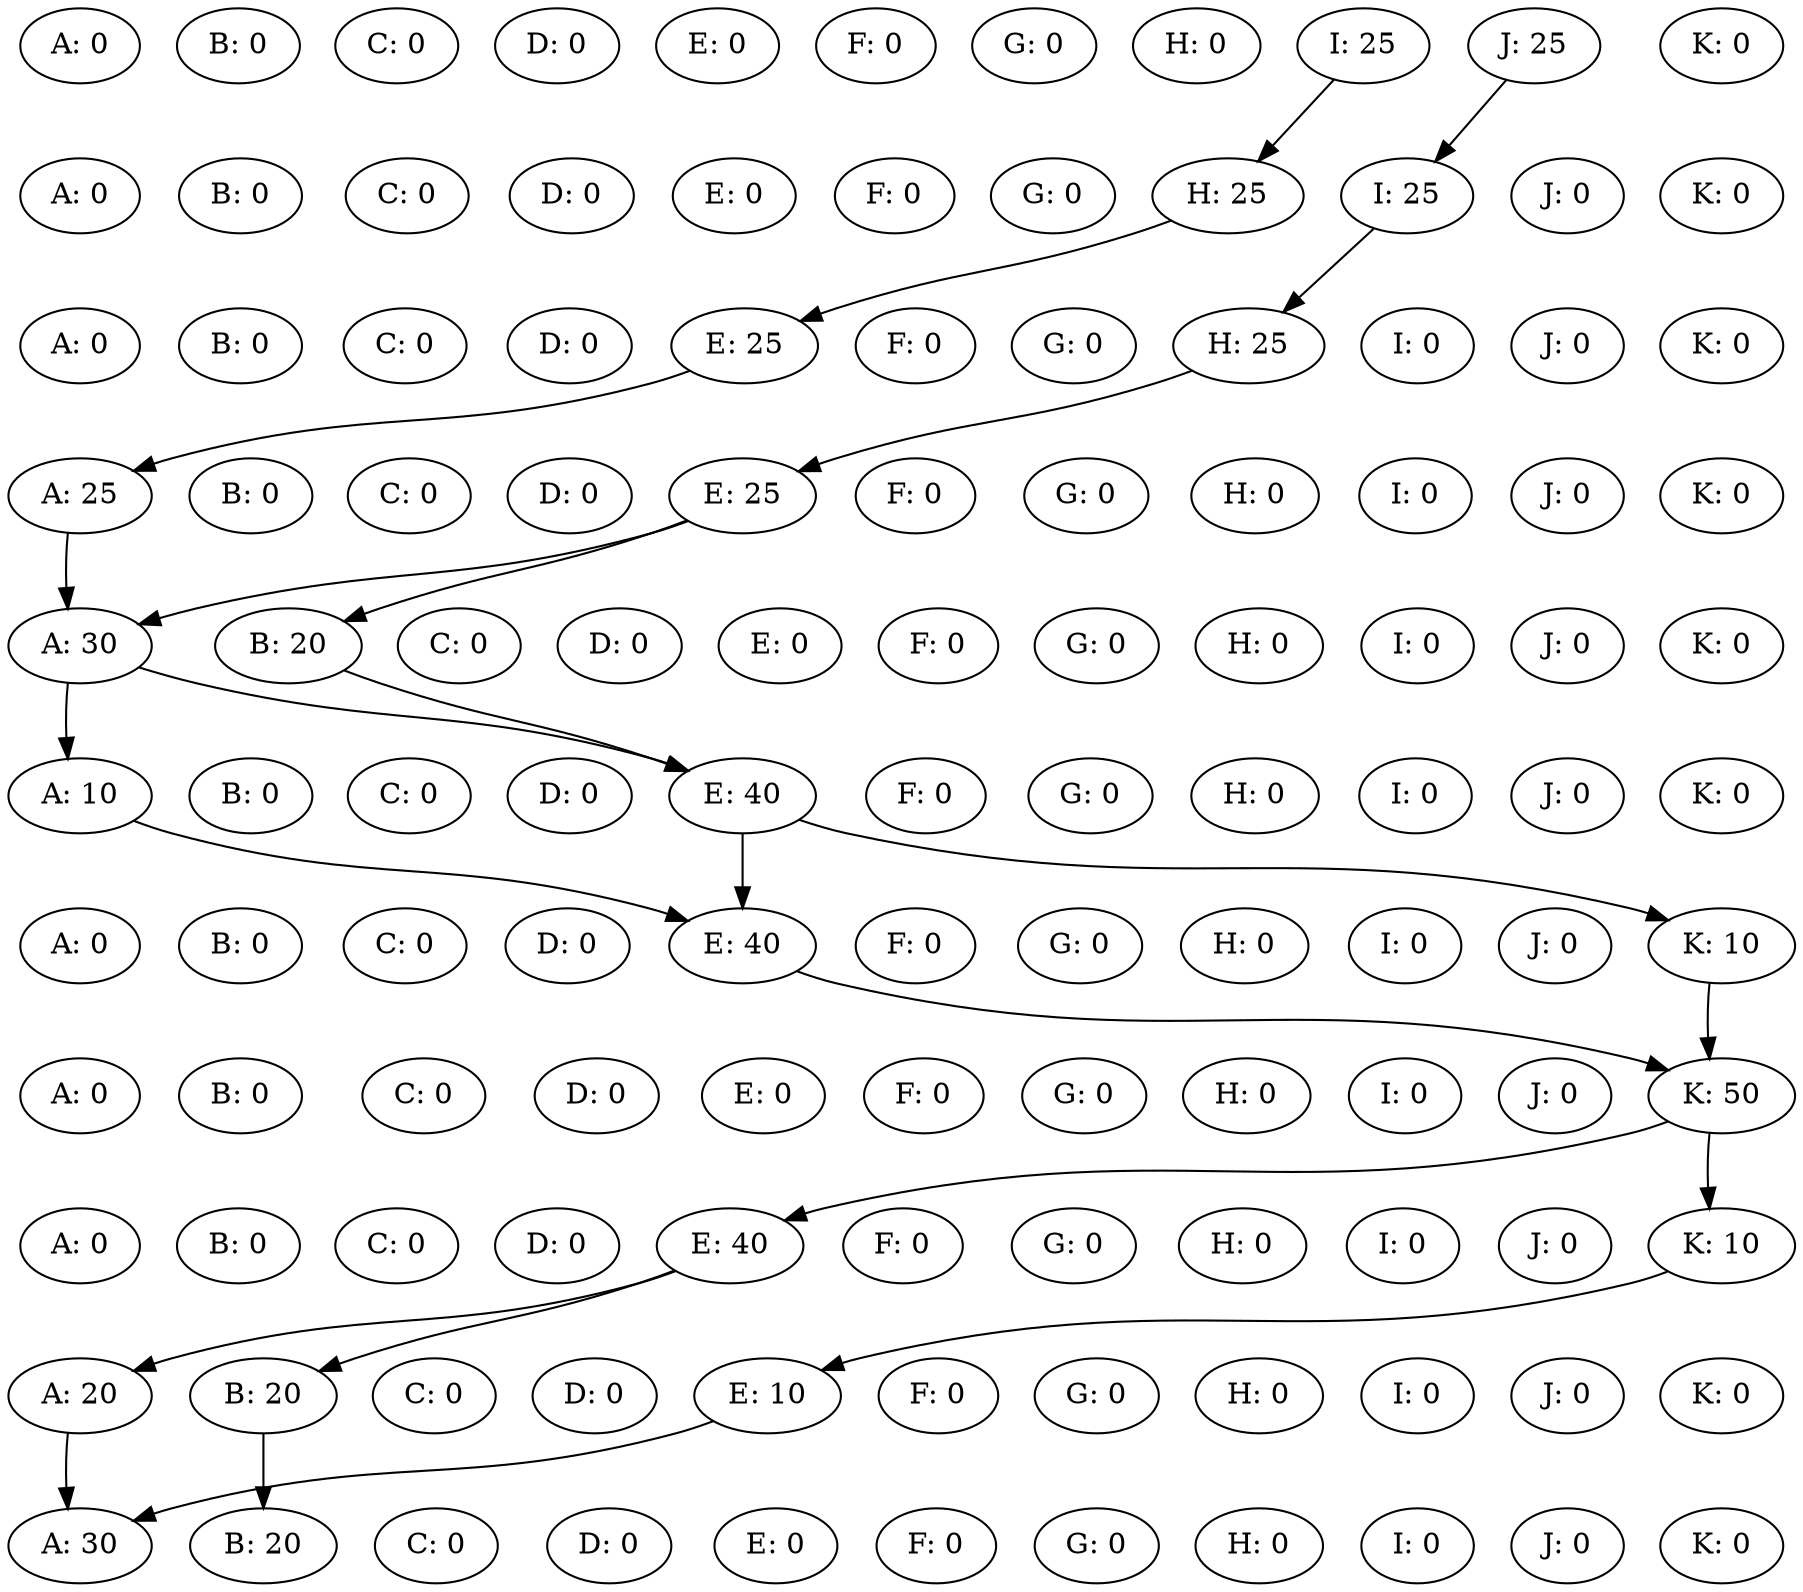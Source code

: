 digraph {
A0 [label="A: 0"];
B0 [label="B: 0"];
C0 [label="C: 0"];
D0 [label="D: 0"];
E0 [label="E: 0"];
F0 [label="F: 0"];
G0 [label="G: 0"];
H0 [label="H: 0"];
I0 [label="I: 25"];
J0 [label="J: 25"];
K0 [label="K: 0"];
rank = same {A0 -> B0 -> C0 -> D0 -> E0 -> F0 -> G0 -> H0 -> I0 -> J0 -> K0 [style=invis] }A1 [label="A: 0"];
B1 [label="B: 0"];
C1 [label="C: 0"];
D1 [label="D: 0"];
E1 [label="E: 0"];
F1 [label="F: 0"];
G1 [label="G: 0"];
H1 [label="H: 25"];
I1 [label="I: 25"];
J1 [label="J: 0"];
K1 [label="K: 0"];
rank = same {A1 -> B1 -> C1 -> D1 -> E1 -> F1 -> G1 -> H1 -> I1 -> J1 -> K1 [style=invis] }I0 -> H1
J0 -> I1
A2 [label="A: 0"];
B2 [label="B: 0"];
C2 [label="C: 0"];
D2 [label="D: 0"];
E2 [label="E: 25"];
F2 [label="F: 0"];
G2 [label="G: 0"];
H2 [label="H: 25"];
I2 [label="I: 0"];
J2 [label="J: 0"];
K2 [label="K: 0"];
rank = same {A2 -> B2 -> C2 -> D2 -> E2 -> F2 -> G2 -> H2 -> I2 -> J2 -> K2 [style=invis] }H1 -> E2
I1 -> H2
A3 [label="A: 25"];
B3 [label="B: 0"];
C3 [label="C: 0"];
D3 [label="D: 0"];
E3 [label="E: 25"];
F3 [label="F: 0"];
G3 [label="G: 0"];
H3 [label="H: 0"];
I3 [label="I: 0"];
J3 [label="J: 0"];
K3 [label="K: 0"];
rank = same {A3 -> B3 -> C3 -> D3 -> E3 -> F3 -> G3 -> H3 -> I3 -> J3 -> K3 [style=invis] }E2 -> A3
H2 -> E3
A4 [label="A: 30"];
B4 [label="B: 20"];
C4 [label="C: 0"];
D4 [label="D: 0"];
E4 [label="E: 0"];
F4 [label="F: 0"];
G4 [label="G: 0"];
H4 [label="H: 0"];
I4 [label="I: 0"];
J4 [label="J: 0"];
K4 [label="K: 0"];
rank = same {A4 -> B4 -> C4 -> D4 -> E4 -> F4 -> G4 -> H4 -> I4 -> J4 -> K4 [style=invis] }A3 -> A4
E3 -> A4
E3 -> B4
A5 [label="A: 10"];
B5 [label="B: 0"];
C5 [label="C: 0"];
D5 [label="D: 0"];
E5 [label="E: 40"];
F5 [label="F: 0"];
G5 [label="G: 0"];
H5 [label="H: 0"];
I5 [label="I: 0"];
J5 [label="J: 0"];
K5 [label="K: 0"];
rank = same {A5 -> B5 -> C5 -> D5 -> E5 -> F5 -> G5 -> H5 -> I5 -> J5 -> K5 [style=invis] }A4 -> A5
A4 -> E5
B4 -> E5
A6 [label="A: 0"];
B6 [label="B: 0"];
C6 [label="C: 0"];
D6 [label="D: 0"];
E6 [label="E: 40"];
F6 [label="F: 0"];
G6 [label="G: 0"];
H6 [label="H: 0"];
I6 [label="I: 0"];
J6 [label="J: 0"];
K6 [label="K: 10"];
rank = same {A6 -> B6 -> C6 -> D6 -> E6 -> F6 -> G6 -> H6 -> I6 -> J6 -> K6 [style=invis] }A5 -> E6
E5 -> E6
E5 -> K6
A7 [label="A: 0"];
B7 [label="B: 0"];
C7 [label="C: 0"];
D7 [label="D: 0"];
E7 [label="E: 0"];
F7 [label="F: 0"];
G7 [label="G: 0"];
H7 [label="H: 0"];
I7 [label="I: 0"];
J7 [label="J: 0"];
K7 [label="K: 50"];
rank = same {A7 -> B7 -> C7 -> D7 -> E7 -> F7 -> G7 -> H7 -> I7 -> J7 -> K7 [style=invis] }E6 -> K7
K6 -> K7
A8 [label="A: 0"];
B8 [label="B: 0"];
C8 [label="C: 0"];
D8 [label="D: 0"];
E8 [label="E: 40"];
F8 [label="F: 0"];
G8 [label="G: 0"];
H8 [label="H: 0"];
I8 [label="I: 0"];
J8 [label="J: 0"];
K8 [label="K: 10"];
rank = same {A8 -> B8 -> C8 -> D8 -> E8 -> F8 -> G8 -> H8 -> I8 -> J8 -> K8 [style=invis] }K7 -> E8
K7 -> K8
A9 [label="A: 20"];
B9 [label="B: 20"];
C9 [label="C: 0"];
D9 [label="D: 0"];
E9 [label="E: 10"];
F9 [label="F: 0"];
G9 [label="G: 0"];
H9 [label="H: 0"];
I9 [label="I: 0"];
J9 [label="J: 0"];
K9 [label="K: 0"];
rank = same {A9 -> B9 -> C9 -> D9 -> E9 -> F9 -> G9 -> H9 -> I9 -> J9 -> K9 [style=invis] }E8 -> A9
E8 -> B9
K8 -> E9
A10 [label="A: 30"];
B10 [label="B: 20"];
C10 [label="C: 0"];
D10 [label="D: 0"];
E10 [label="E: 0"];
F10 [label="F: 0"];
G10 [label="G: 0"];
H10 [label="H: 0"];
I10 [label="I: 0"];
J10 [label="J: 0"];
K10 [label="K: 0"];
rank = same {A10 -> B10 -> C10 -> D10 -> E10 -> F10 -> G10 -> H10 -> I10 -> J10 -> K10 [style=invis] }A9 -> A10
B9 -> B10
E9 -> A10
A0 -> A1 -> A2 -> A3 -> A4 -> A5 -> A6 -> A7 -> A8 -> A9 -> A10 [ style=invis; weight=1000 ]
K0 -> K1 -> K2 -> K3 -> K4 -> K5 -> K6 -> K7 -> K8 -> K9 -> K10 [ style=invis; weight=1000 ]
}
